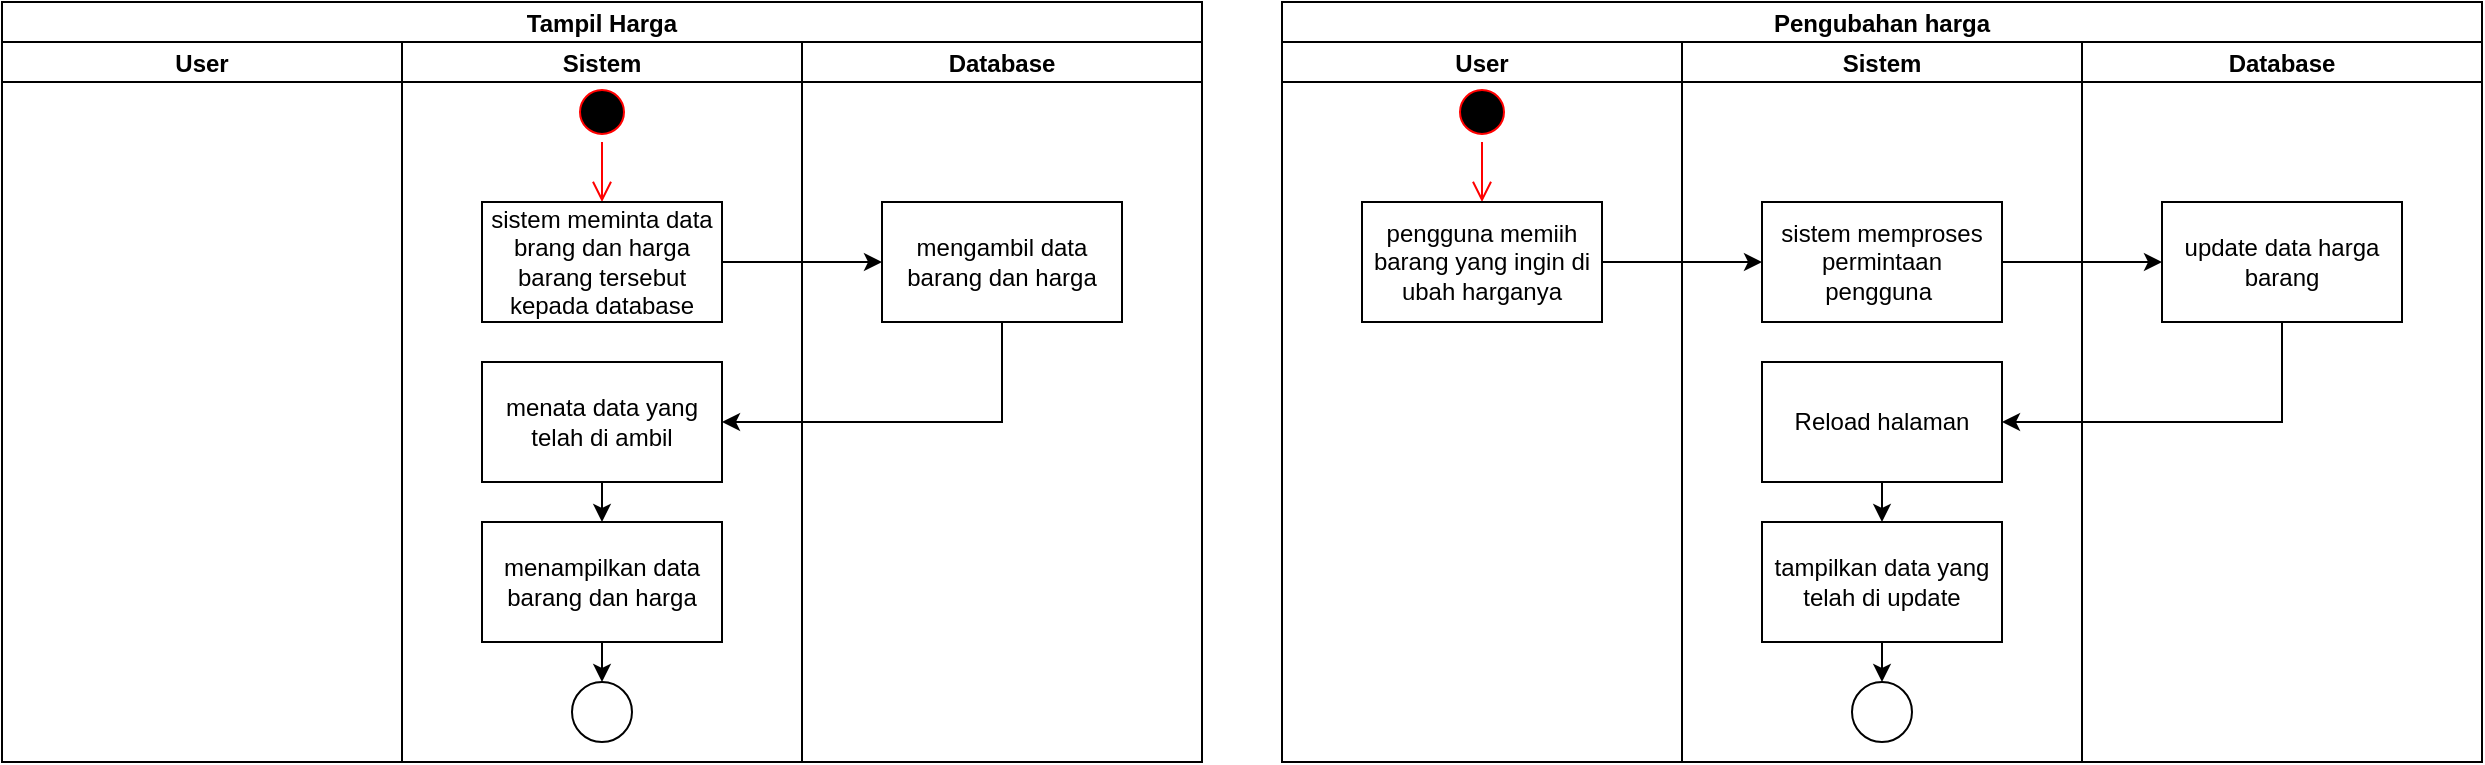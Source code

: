 <mxfile version="16.0.0" type="device"><diagram id="VgV6TYNN4TRy1Cj5L3pS" name="Page-1"><mxGraphModel dx="868" dy="482" grid="1" gridSize="10" guides="1" tooltips="1" connect="1" arrows="1" fold="1" page="1" pageScale="1" pageWidth="850" pageHeight="1100" math="0" shadow="0"><root><mxCell id="0"/><mxCell id="1" parent="0"/><mxCell id="JrvKsAKDuLKu84vqMk3_-1" value="Tampil Harga" style="swimlane;childLayout=stackLayout;resizeParent=1;resizeParentMax=0;startSize=20;" parent="1" vertex="1"><mxGeometry x="40" y="40" width="600" height="380" as="geometry"/></mxCell><mxCell id="JrvKsAKDuLKu84vqMk3_-2" value="User" style="swimlane;startSize=20;" parent="JrvKsAKDuLKu84vqMk3_-1" vertex="1"><mxGeometry y="20" width="200" height="360" as="geometry"/></mxCell><mxCell id="JrvKsAKDuLKu84vqMk3_-3" value="Sistem" style="swimlane;startSize=20;" parent="JrvKsAKDuLKu84vqMk3_-1" vertex="1"><mxGeometry x="200" y="20" width="200" height="360" as="geometry"/></mxCell><mxCell id="vqdwIICcID0kMvcyFkaJ-1" value="" style="ellipse;html=1;shape=startState;fillColor=#000000;strokeColor=#ff0000;" vertex="1" parent="JrvKsAKDuLKu84vqMk3_-3"><mxGeometry x="85" y="20" width="30" height="30" as="geometry"/></mxCell><mxCell id="vqdwIICcID0kMvcyFkaJ-2" value="" style="edgeStyle=orthogonalEdgeStyle;html=1;verticalAlign=bottom;endArrow=open;endSize=8;strokeColor=#ff0000;rounded=0;" edge="1" source="vqdwIICcID0kMvcyFkaJ-1" parent="JrvKsAKDuLKu84vqMk3_-3"><mxGeometry relative="1" as="geometry"><mxPoint x="100" y="80" as="targetPoint"/></mxGeometry></mxCell><mxCell id="vqdwIICcID0kMvcyFkaJ-3" value="sistem meminta data brang dan harga barang tersebut kepada database" style="rounded=0;whiteSpace=wrap;html=1;" vertex="1" parent="JrvKsAKDuLKu84vqMk3_-3"><mxGeometry x="40" y="80" width="120" height="60" as="geometry"/></mxCell><mxCell id="vqdwIICcID0kMvcyFkaJ-9" style="edgeStyle=orthogonalEdgeStyle;rounded=0;orthogonalLoop=1;jettySize=auto;html=1;exitX=0.5;exitY=1;exitDx=0;exitDy=0;entryX=0.5;entryY=0;entryDx=0;entryDy=0;" edge="1" parent="JrvKsAKDuLKu84vqMk3_-3" source="vqdwIICcID0kMvcyFkaJ-5" target="vqdwIICcID0kMvcyFkaJ-6"><mxGeometry relative="1" as="geometry"/></mxCell><mxCell id="vqdwIICcID0kMvcyFkaJ-5" value="menata data yang telah di ambil" style="rounded=0;whiteSpace=wrap;html=1;" vertex="1" parent="JrvKsAKDuLKu84vqMk3_-3"><mxGeometry x="40" y="160" width="120" height="60" as="geometry"/></mxCell><mxCell id="vqdwIICcID0kMvcyFkaJ-11" style="edgeStyle=orthogonalEdgeStyle;rounded=0;orthogonalLoop=1;jettySize=auto;html=1;exitX=0.5;exitY=1;exitDx=0;exitDy=0;entryX=0.5;entryY=0;entryDx=0;entryDy=0;" edge="1" parent="JrvKsAKDuLKu84vqMk3_-3" source="vqdwIICcID0kMvcyFkaJ-6" target="vqdwIICcID0kMvcyFkaJ-10"><mxGeometry relative="1" as="geometry"/></mxCell><mxCell id="vqdwIICcID0kMvcyFkaJ-6" value="menampilkan data barang dan harga" style="rounded=0;whiteSpace=wrap;html=1;" vertex="1" parent="JrvKsAKDuLKu84vqMk3_-3"><mxGeometry x="40" y="240" width="120" height="60" as="geometry"/></mxCell><mxCell id="vqdwIICcID0kMvcyFkaJ-10" value="" style="ellipse;whiteSpace=wrap;html=1;aspect=fixed;" vertex="1" parent="JrvKsAKDuLKu84vqMk3_-3"><mxGeometry x="85" y="320" width="30" height="30" as="geometry"/></mxCell><mxCell id="JrvKsAKDuLKu84vqMk3_-4" value="Database" style="swimlane;startSize=20;" parent="JrvKsAKDuLKu84vqMk3_-1" vertex="1"><mxGeometry x="400" y="20" width="200" height="360" as="geometry"/></mxCell><mxCell id="vqdwIICcID0kMvcyFkaJ-4" value="mengambil data barang dan harga" style="rounded=0;whiteSpace=wrap;html=1;" vertex="1" parent="JrvKsAKDuLKu84vqMk3_-4"><mxGeometry x="40" y="80" width="120" height="60" as="geometry"/></mxCell><mxCell id="vqdwIICcID0kMvcyFkaJ-7" style="edgeStyle=orthogonalEdgeStyle;rounded=0;orthogonalLoop=1;jettySize=auto;html=1;exitX=1;exitY=0.5;exitDx=0;exitDy=0;entryX=0;entryY=0.5;entryDx=0;entryDy=0;" edge="1" parent="JrvKsAKDuLKu84vqMk3_-1" source="vqdwIICcID0kMvcyFkaJ-3" target="vqdwIICcID0kMvcyFkaJ-4"><mxGeometry relative="1" as="geometry"/></mxCell><mxCell id="vqdwIICcID0kMvcyFkaJ-8" style="edgeStyle=orthogonalEdgeStyle;rounded=0;orthogonalLoop=1;jettySize=auto;html=1;exitX=0.5;exitY=1;exitDx=0;exitDy=0;entryX=1;entryY=0.5;entryDx=0;entryDy=0;" edge="1" parent="JrvKsAKDuLKu84vqMk3_-1" source="vqdwIICcID0kMvcyFkaJ-4" target="vqdwIICcID0kMvcyFkaJ-5"><mxGeometry relative="1" as="geometry"/></mxCell><mxCell id="vqdwIICcID0kMvcyFkaJ-12" value="Pengubahan harga" style="swimlane;childLayout=stackLayout;resizeParent=1;resizeParentMax=0;startSize=20;" vertex="1" parent="1"><mxGeometry x="680" y="40" width="600" height="380" as="geometry"/></mxCell><mxCell id="vqdwIICcID0kMvcyFkaJ-13" value="User" style="swimlane;startSize=20;" vertex="1" parent="vqdwIICcID0kMvcyFkaJ-12"><mxGeometry y="20" width="200" height="360" as="geometry"/></mxCell><mxCell id="vqdwIICcID0kMvcyFkaJ-16" value="" style="ellipse;html=1;shape=startState;fillColor=#000000;strokeColor=#ff0000;" vertex="1" parent="vqdwIICcID0kMvcyFkaJ-13"><mxGeometry x="85" y="20" width="30" height="30" as="geometry"/></mxCell><mxCell id="vqdwIICcID0kMvcyFkaJ-17" value="" style="edgeStyle=orthogonalEdgeStyle;html=1;verticalAlign=bottom;endArrow=open;endSize=8;strokeColor=#ff0000;rounded=0;" edge="1" parent="vqdwIICcID0kMvcyFkaJ-13" source="vqdwIICcID0kMvcyFkaJ-16"><mxGeometry relative="1" as="geometry"><mxPoint x="100" y="80" as="targetPoint"/></mxGeometry></mxCell><mxCell id="vqdwIICcID0kMvcyFkaJ-18" value="pengguna memiih barang yang ingin di ubah harganya" style="rounded=0;whiteSpace=wrap;html=1;" vertex="1" parent="vqdwIICcID0kMvcyFkaJ-13"><mxGeometry x="40" y="80" width="120" height="60" as="geometry"/></mxCell><mxCell id="vqdwIICcID0kMvcyFkaJ-14" value="Sistem" style="swimlane;startSize=20;" vertex="1" parent="vqdwIICcID0kMvcyFkaJ-12"><mxGeometry x="200" y="20" width="200" height="360" as="geometry"/></mxCell><mxCell id="vqdwIICcID0kMvcyFkaJ-19" value="sistem memproses permintaan pengguna&amp;nbsp;" style="rounded=0;whiteSpace=wrap;html=1;" vertex="1" parent="vqdwIICcID0kMvcyFkaJ-14"><mxGeometry x="40" y="80" width="120" height="60" as="geometry"/></mxCell><mxCell id="vqdwIICcID0kMvcyFkaJ-26" style="edgeStyle=orthogonalEdgeStyle;rounded=0;orthogonalLoop=1;jettySize=auto;html=1;exitX=0.5;exitY=1;exitDx=0;exitDy=0;entryX=0.5;entryY=0;entryDx=0;entryDy=0;" edge="1" parent="vqdwIICcID0kMvcyFkaJ-14" source="vqdwIICcID0kMvcyFkaJ-21" target="vqdwIICcID0kMvcyFkaJ-22"><mxGeometry relative="1" as="geometry"/></mxCell><mxCell id="vqdwIICcID0kMvcyFkaJ-21" value="Reload halaman" style="rounded=0;whiteSpace=wrap;html=1;" vertex="1" parent="vqdwIICcID0kMvcyFkaJ-14"><mxGeometry x="40" y="160" width="120" height="60" as="geometry"/></mxCell><mxCell id="vqdwIICcID0kMvcyFkaJ-28" style="edgeStyle=orthogonalEdgeStyle;rounded=0;orthogonalLoop=1;jettySize=auto;html=1;exitX=0.5;exitY=1;exitDx=0;exitDy=0;entryX=0.5;entryY=0;entryDx=0;entryDy=0;" edge="1" parent="vqdwIICcID0kMvcyFkaJ-14" source="vqdwIICcID0kMvcyFkaJ-22" target="vqdwIICcID0kMvcyFkaJ-27"><mxGeometry relative="1" as="geometry"/></mxCell><mxCell id="vqdwIICcID0kMvcyFkaJ-22" value="tampilkan data yang telah di update" style="rounded=0;whiteSpace=wrap;html=1;" vertex="1" parent="vqdwIICcID0kMvcyFkaJ-14"><mxGeometry x="40" y="240" width="120" height="60" as="geometry"/></mxCell><mxCell id="vqdwIICcID0kMvcyFkaJ-27" value="" style="ellipse;whiteSpace=wrap;html=1;aspect=fixed;" vertex="1" parent="vqdwIICcID0kMvcyFkaJ-14"><mxGeometry x="85" y="320" width="30" height="30" as="geometry"/></mxCell><mxCell id="vqdwIICcID0kMvcyFkaJ-15" value="Database" style="swimlane;startSize=20;" vertex="1" parent="vqdwIICcID0kMvcyFkaJ-12"><mxGeometry x="400" y="20" width="200" height="360" as="geometry"/></mxCell><mxCell id="vqdwIICcID0kMvcyFkaJ-20" value="update data harga barang" style="rounded=0;whiteSpace=wrap;html=1;" vertex="1" parent="vqdwIICcID0kMvcyFkaJ-15"><mxGeometry x="40" y="80" width="120" height="60" as="geometry"/></mxCell><mxCell id="vqdwIICcID0kMvcyFkaJ-23" style="edgeStyle=orthogonalEdgeStyle;rounded=0;orthogonalLoop=1;jettySize=auto;html=1;exitX=1;exitY=0.5;exitDx=0;exitDy=0;entryX=0;entryY=0.5;entryDx=0;entryDy=0;" edge="1" parent="vqdwIICcID0kMvcyFkaJ-12" source="vqdwIICcID0kMvcyFkaJ-18" target="vqdwIICcID0kMvcyFkaJ-19"><mxGeometry relative="1" as="geometry"/></mxCell><mxCell id="vqdwIICcID0kMvcyFkaJ-24" style="edgeStyle=orthogonalEdgeStyle;rounded=0;orthogonalLoop=1;jettySize=auto;html=1;exitX=1;exitY=0.5;exitDx=0;exitDy=0;entryX=0;entryY=0.5;entryDx=0;entryDy=0;" edge="1" parent="vqdwIICcID0kMvcyFkaJ-12" source="vqdwIICcID0kMvcyFkaJ-19" target="vqdwIICcID0kMvcyFkaJ-20"><mxGeometry relative="1" as="geometry"/></mxCell><mxCell id="vqdwIICcID0kMvcyFkaJ-25" style="edgeStyle=orthogonalEdgeStyle;rounded=0;orthogonalLoop=1;jettySize=auto;html=1;exitX=0.5;exitY=1;exitDx=0;exitDy=0;entryX=1;entryY=0.5;entryDx=0;entryDy=0;" edge="1" parent="vqdwIICcID0kMvcyFkaJ-12" source="vqdwIICcID0kMvcyFkaJ-20" target="vqdwIICcID0kMvcyFkaJ-21"><mxGeometry relative="1" as="geometry"/></mxCell></root></mxGraphModel></diagram></mxfile>